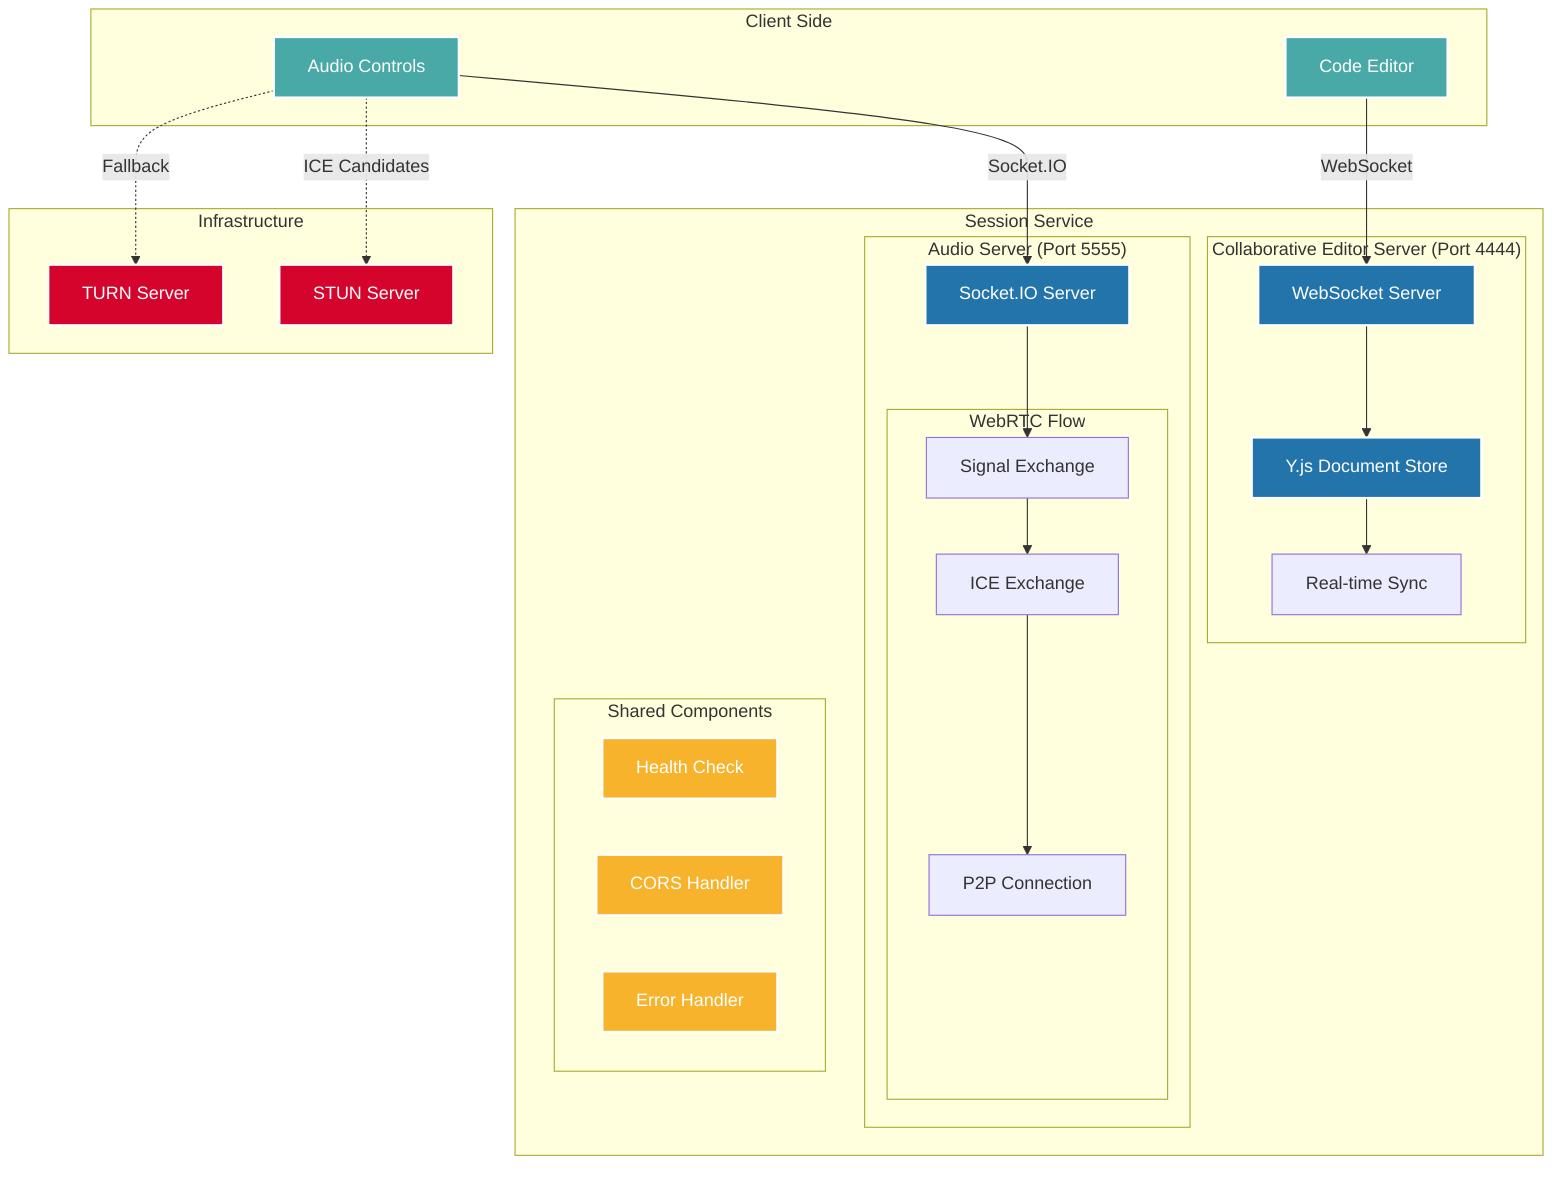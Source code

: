 graph TD
    subgraph "Session Service"
        subgraph "Collaborative Editor Server (Port 4444)"
            WS[WebSocket Server]
            YJS[Y.js Document Store]
            WS --> YJS
            YJS --> RT[Real-time Sync]
        end

        subgraph "Audio Server (Port 5555)"
            SIO[Socket.IO Server]
            subgraph "WebRTC Flow"
                direction LR
                S1[Signal Exchange] --> 
                S2[ICE Exchange] --> 
                S3[P2P Connection]
            end
            SIO --> S1
        end

        subgraph "Shared Components"
            HC[Health Check]
            CORS[CORS Handler]
            ERR[Error Handler]
        end
    end

    subgraph "Client Side"
        C1[Code Editor]
        C2[Audio Controls]
        C1 -->|WebSocket| WS
        C2 -->|Socket.IO| SIO
    end

    subgraph "Infrastructure"
        TURN[TURN Server]
        STUN[STUN Server]
        C2 -.->|ICE Candidates| STUN
        C2 -.->|Fallback| TURN
    end

    classDef server fill:#2374ab,stroke:#fff,stroke-width:2px,color:#fff
    classDef client fill:#48a9a6,stroke:#fff,stroke-width:2px,color:#fff
    classDef infra fill:#d4042d,stroke:#fff,stroke-width:2px,color:#fff
    classDef shared fill:#f7b32b,stroke:#fff,stroke-width:2px,color:#fff

    class WS,SIO,YJS server
    class C1,C2 client
    class TURN,STUN infra
    class HC,CORS,ERR shared